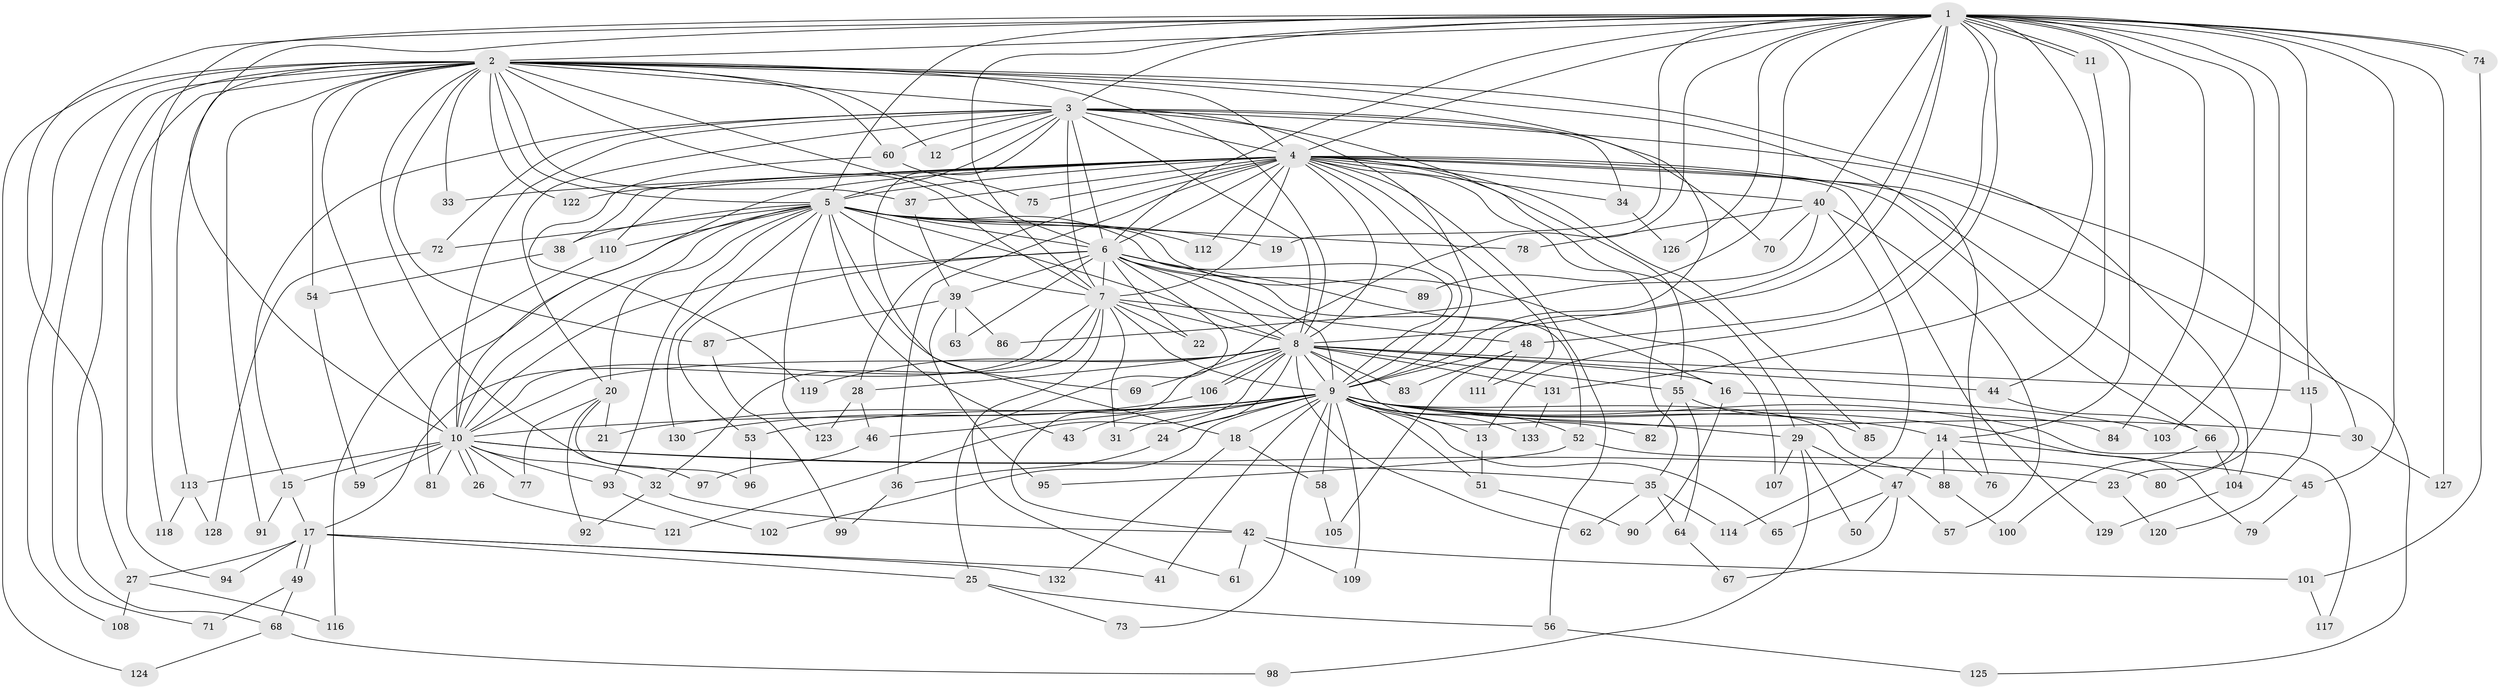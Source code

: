 // coarse degree distribution, {28: 0.01, 23: 0.01, 17: 0.02, 30: 0.01, 29: 0.01, 14: 0.01, 21: 0.01, 31: 0.01, 4: 0.14, 3: 0.21, 6: 0.03, 9: 0.01, 2: 0.46, 5: 0.03, 7: 0.02, 1: 0.01}
// Generated by graph-tools (version 1.1) at 2025/23/03/03/25 07:23:44]
// undirected, 133 vertices, 291 edges
graph export_dot {
graph [start="1"]
  node [color=gray90,style=filled];
  1;
  2;
  3;
  4;
  5;
  6;
  7;
  8;
  9;
  10;
  11;
  12;
  13;
  14;
  15;
  16;
  17;
  18;
  19;
  20;
  21;
  22;
  23;
  24;
  25;
  26;
  27;
  28;
  29;
  30;
  31;
  32;
  33;
  34;
  35;
  36;
  37;
  38;
  39;
  40;
  41;
  42;
  43;
  44;
  45;
  46;
  47;
  48;
  49;
  50;
  51;
  52;
  53;
  54;
  55;
  56;
  57;
  58;
  59;
  60;
  61;
  62;
  63;
  64;
  65;
  66;
  67;
  68;
  69;
  70;
  71;
  72;
  73;
  74;
  75;
  76;
  77;
  78;
  79;
  80;
  81;
  82;
  83;
  84;
  85;
  86;
  87;
  88;
  89;
  90;
  91;
  92;
  93;
  94;
  95;
  96;
  97;
  98;
  99;
  100;
  101;
  102;
  103;
  104;
  105;
  106;
  107;
  108;
  109;
  110;
  111;
  112;
  113;
  114;
  115;
  116;
  117;
  118;
  119;
  120;
  121;
  122;
  123;
  124;
  125;
  126;
  127;
  128;
  129;
  130;
  131;
  132;
  133;
  1 -- 2;
  1 -- 3;
  1 -- 4;
  1 -- 5;
  1 -- 6;
  1 -- 7;
  1 -- 8;
  1 -- 9;
  1 -- 10;
  1 -- 11;
  1 -- 11;
  1 -- 13;
  1 -- 14;
  1 -- 19;
  1 -- 27;
  1 -- 40;
  1 -- 42;
  1 -- 45;
  1 -- 48;
  1 -- 74;
  1 -- 74;
  1 -- 80;
  1 -- 84;
  1 -- 89;
  1 -- 103;
  1 -- 115;
  1 -- 118;
  1 -- 126;
  1 -- 127;
  1 -- 131;
  2 -- 3;
  2 -- 4;
  2 -- 5;
  2 -- 6;
  2 -- 7;
  2 -- 8;
  2 -- 9;
  2 -- 10;
  2 -- 12;
  2 -- 33;
  2 -- 37;
  2 -- 54;
  2 -- 60;
  2 -- 68;
  2 -- 71;
  2 -- 76;
  2 -- 87;
  2 -- 91;
  2 -- 94;
  2 -- 97;
  2 -- 104;
  2 -- 108;
  2 -- 113;
  2 -- 122;
  2 -- 124;
  3 -- 4;
  3 -- 5;
  3 -- 6;
  3 -- 7;
  3 -- 8;
  3 -- 9;
  3 -- 10;
  3 -- 12;
  3 -- 15;
  3 -- 18;
  3 -- 20;
  3 -- 30;
  3 -- 34;
  3 -- 55;
  3 -- 60;
  3 -- 70;
  3 -- 72;
  4 -- 5;
  4 -- 6;
  4 -- 7;
  4 -- 8;
  4 -- 9;
  4 -- 10;
  4 -- 23;
  4 -- 28;
  4 -- 29;
  4 -- 33;
  4 -- 34;
  4 -- 35;
  4 -- 36;
  4 -- 37;
  4 -- 38;
  4 -- 40;
  4 -- 56;
  4 -- 66;
  4 -- 75;
  4 -- 85;
  4 -- 110;
  4 -- 111;
  4 -- 112;
  4 -- 122;
  4 -- 125;
  4 -- 129;
  5 -- 6;
  5 -- 7;
  5 -- 8;
  5 -- 9;
  5 -- 10;
  5 -- 19;
  5 -- 20;
  5 -- 38;
  5 -- 43;
  5 -- 69;
  5 -- 72;
  5 -- 78;
  5 -- 81;
  5 -- 93;
  5 -- 107;
  5 -- 110;
  5 -- 112;
  5 -- 123;
  5 -- 130;
  6 -- 7;
  6 -- 8;
  6 -- 9;
  6 -- 10;
  6 -- 16;
  6 -- 22;
  6 -- 25;
  6 -- 39;
  6 -- 52;
  6 -- 53;
  6 -- 63;
  6 -- 89;
  7 -- 8;
  7 -- 9;
  7 -- 10;
  7 -- 17;
  7 -- 22;
  7 -- 31;
  7 -- 32;
  7 -- 48;
  7 -- 61;
  8 -- 9;
  8 -- 10;
  8 -- 16;
  8 -- 24;
  8 -- 28;
  8 -- 44;
  8 -- 55;
  8 -- 62;
  8 -- 69;
  8 -- 82;
  8 -- 83;
  8 -- 106;
  8 -- 106;
  8 -- 115;
  8 -- 119;
  8 -- 121;
  8 -- 131;
  9 -- 10;
  9 -- 13;
  9 -- 14;
  9 -- 18;
  9 -- 21;
  9 -- 24;
  9 -- 29;
  9 -- 30;
  9 -- 31;
  9 -- 41;
  9 -- 43;
  9 -- 46;
  9 -- 51;
  9 -- 52;
  9 -- 53;
  9 -- 58;
  9 -- 65;
  9 -- 73;
  9 -- 79;
  9 -- 84;
  9 -- 88;
  9 -- 102;
  9 -- 109;
  9 -- 117;
  9 -- 133;
  10 -- 15;
  10 -- 23;
  10 -- 26;
  10 -- 26;
  10 -- 32;
  10 -- 35;
  10 -- 59;
  10 -- 77;
  10 -- 81;
  10 -- 93;
  10 -- 113;
  11 -- 44;
  13 -- 51;
  14 -- 45;
  14 -- 47;
  14 -- 76;
  14 -- 88;
  15 -- 17;
  15 -- 91;
  16 -- 90;
  16 -- 103;
  17 -- 25;
  17 -- 27;
  17 -- 41;
  17 -- 49;
  17 -- 49;
  17 -- 94;
  17 -- 132;
  18 -- 58;
  18 -- 132;
  20 -- 21;
  20 -- 77;
  20 -- 92;
  20 -- 96;
  23 -- 120;
  24 -- 36;
  25 -- 56;
  25 -- 73;
  26 -- 121;
  27 -- 108;
  27 -- 116;
  28 -- 46;
  28 -- 123;
  29 -- 47;
  29 -- 50;
  29 -- 98;
  29 -- 107;
  30 -- 127;
  32 -- 42;
  32 -- 92;
  34 -- 126;
  35 -- 62;
  35 -- 64;
  35 -- 114;
  36 -- 99;
  37 -- 39;
  38 -- 54;
  39 -- 63;
  39 -- 86;
  39 -- 87;
  39 -- 95;
  40 -- 57;
  40 -- 70;
  40 -- 78;
  40 -- 86;
  40 -- 114;
  42 -- 61;
  42 -- 101;
  42 -- 109;
  44 -- 66;
  45 -- 79;
  46 -- 97;
  47 -- 50;
  47 -- 57;
  47 -- 65;
  47 -- 67;
  48 -- 83;
  48 -- 105;
  48 -- 111;
  49 -- 68;
  49 -- 71;
  51 -- 90;
  52 -- 80;
  52 -- 95;
  53 -- 96;
  54 -- 59;
  55 -- 64;
  55 -- 82;
  55 -- 85;
  56 -- 125;
  58 -- 105;
  60 -- 75;
  60 -- 119;
  64 -- 67;
  66 -- 100;
  66 -- 104;
  68 -- 98;
  68 -- 124;
  72 -- 128;
  74 -- 101;
  87 -- 99;
  88 -- 100;
  93 -- 102;
  101 -- 117;
  104 -- 129;
  106 -- 130;
  110 -- 116;
  113 -- 118;
  113 -- 128;
  115 -- 120;
  131 -- 133;
}
